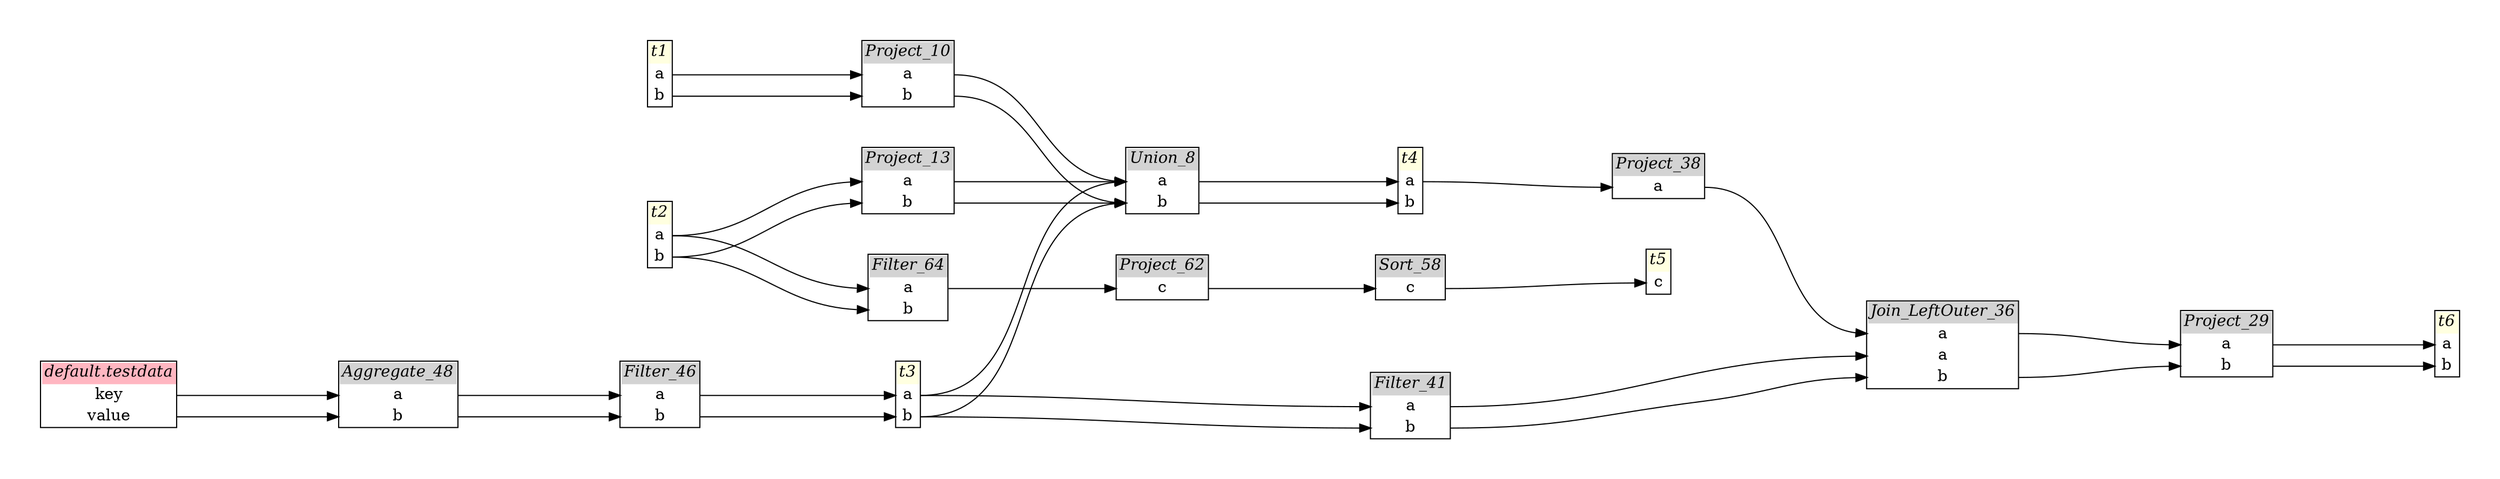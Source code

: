 // Automatically generated by SQLFlowTestSuite


digraph {
  graph [pad="0.5", nodesep="0.5", ranksep="2", fontname="Helvetica"];
  node [shape=plain]
  rankdir=LR;

  
"Aggregate_48" [label=<
<table border="1" cellborder="0" cellspacing="0">
  <tr><td bgcolor="lightgray"><i>Aggregate_48</i></td></tr>
  <tr><td port="0">a</td></tr>
<tr><td port="1">b</td></tr>
</table>>];
         

"Filter_41" [label=<
<table border="1" cellborder="0" cellspacing="0">
  <tr><td bgcolor="lightgray"><i>Filter_41</i></td></tr>
  <tr><td port="0">a</td></tr>
<tr><td port="1">b</td></tr>
</table>>];
         

"Filter_46" [label=<
<table border="1" cellborder="0" cellspacing="0">
  <tr><td bgcolor="lightgray"><i>Filter_46</i></td></tr>
  <tr><td port="0">a</td></tr>
<tr><td port="1">b</td></tr>
</table>>];
         

"Filter_64" [label=<
<table border="1" cellborder="0" cellspacing="0">
  <tr><td bgcolor="lightgray"><i>Filter_64</i></td></tr>
  <tr><td port="0">a</td></tr>
<tr><td port="1">b</td></tr>
</table>>];
         

"Join_LeftOuter_36" [label=<
<table border="1" cellborder="0" cellspacing="0">
  <tr><td bgcolor="lightgray"><i>Join_LeftOuter_36</i></td></tr>
  <tr><td port="0">a</td></tr>
<tr><td port="1">a</td></tr>
<tr><td port="2">b</td></tr>
</table>>];
         

"Project_10" [label=<
<table border="1" cellborder="0" cellspacing="0">
  <tr><td bgcolor="lightgray"><i>Project_10</i></td></tr>
  <tr><td port="0">a</td></tr>
<tr><td port="1">b</td></tr>
</table>>];
         

"Project_13" [label=<
<table border="1" cellborder="0" cellspacing="0">
  <tr><td bgcolor="lightgray"><i>Project_13</i></td></tr>
  <tr><td port="0">a</td></tr>
<tr><td port="1">b</td></tr>
</table>>];
         

"Project_29" [label=<
<table border="1" cellborder="0" cellspacing="0">
  <tr><td bgcolor="lightgray"><i>Project_29</i></td></tr>
  <tr><td port="0">a</td></tr>
<tr><td port="1">b</td></tr>
</table>>];
         

"Project_38" [label=<
<table border="1" cellborder="0" cellspacing="0">
  <tr><td bgcolor="lightgray"><i>Project_38</i></td></tr>
  <tr><td port="0">a</td></tr>
</table>>];
         

"Project_62" [label=<
<table border="1" cellborder="0" cellspacing="0">
  <tr><td bgcolor="lightgray"><i>Project_62</i></td></tr>
  <tr><td port="0">c</td></tr>
</table>>];
         

"Sort_58" [label=<
<table border="1" cellborder="0" cellspacing="0">
  <tr><td bgcolor="lightgray"><i>Sort_58</i></td></tr>
  <tr><td port="0">c</td></tr>
</table>>];
         

"Union_8" [label=<
<table border="1" cellborder="0" cellspacing="0">
  <tr><td bgcolor="lightgray"><i>Union_8</i></td></tr>
  <tr><td port="0">a</td></tr>
<tr><td port="1">b</td></tr>
</table>>];
         

"default.testdata" [label=<
<table border="1" cellborder="0" cellspacing="0">
  <tr><td bgcolor="lightpink"><i>default.testdata</i></td></tr>
  <tr><td port="0">key</td></tr>
<tr><td port="1">value</td></tr>
</table>>];
       

"t1" [label=<
<table border="1" cellborder="0" cellspacing="0">
  <tr><td bgcolor="lightyellow"><i>t1</i></td></tr>
  <tr><td port="0">a</td></tr>
<tr><td port="1">b</td></tr>
</table>>];
       

"t1" [label=<
<table border="1" cellborder="0" cellspacing="0">
  <tr><td bgcolor="lightyellow"><i>t1</i></td></tr>
  <tr><td port="0">a</td></tr>
<tr><td port="1">b</td></tr>
</table>>];
       

"t2" [label=<
<table border="1" cellborder="0" cellspacing="0">
  <tr><td bgcolor="lightyellow"><i>t2</i></td></tr>
  <tr><td port="0">a</td></tr>
<tr><td port="1">b</td></tr>
</table>>];
       

"t2" [label=<
<table border="1" cellborder="0" cellspacing="0">
  <tr><td bgcolor="lightyellow"><i>t2</i></td></tr>
  <tr><td port="0">a</td></tr>
<tr><td port="1">b</td></tr>
</table>>];
       

"t2" [label=<
<table border="1" cellborder="0" cellspacing="0">
  <tr><td bgcolor="lightyellow"><i>t2</i></td></tr>
  <tr><td port="0">a</td></tr>
<tr><td port="1">b</td></tr>
</table>>];
       

"t3" [label=<
<table border="1" cellborder="0" cellspacing="0">
  <tr><td bgcolor="lightyellow"><i>t3</i></td></tr>
  <tr><td port="0">a</td></tr>
<tr><td port="1">b</td></tr>
</table>>];
       

"t3" [label=<
<table border="1" cellborder="0" cellspacing="0">
  <tr><td bgcolor="lightyellow"><i>t3</i></td></tr>
  <tr><td port="0">a</td></tr>
<tr><td port="1">b</td></tr>
</table>>];
       

"t3" [label=<
<table border="1" cellborder="0" cellspacing="0">
  <tr><td bgcolor="lightyellow"><i>t3</i></td></tr>
  <tr><td port="0">a</td></tr>
<tr><td port="1">b</td></tr>
</table>>];
             

"t4" [label=<
<table border="1" cellborder="0" cellspacing="0">
  <tr><td bgcolor="lightyellow"><i>t4</i></td></tr>
  <tr><td port="0">a</td></tr>
<tr><td port="1">b</td></tr>
</table>>];
       

"t4" [label=<
<table border="1" cellborder="0" cellspacing="0">
  <tr><td bgcolor="lightyellow"><i>t4</i></td></tr>
  <tr><td port="0">a</td></tr>
<tr><td port="1">b</td></tr>
</table>>];
             

"t5" [label=<
<table border="1" cellborder="0" cellspacing="0">
  <tr><td bgcolor="lightyellow"><i>t5</i></td></tr>
  <tr><td port="0">c</td></tr>
</table>>];
             

"t6" [label=<
<table border="1" cellborder="0" cellspacing="0">
  <tr><td bgcolor="lightyellow"><i>t6</i></td></tr>
  <tr><td port="0">a</td></tr>
<tr><td port="1">b</td></tr>
</table>>];
             
  "Aggregate_48":0 -> "Filter_46":0;
"Aggregate_48":1 -> "Filter_46":1;
"Filter_41":0 -> "Join_LeftOuter_36":1;
"Filter_41":1 -> "Join_LeftOuter_36":2;
"Filter_46":0 -> "t3":0;
"Filter_46":1 -> "t3":1;
"Filter_64":0 -> "Project_62":0;
"Join_LeftOuter_36":0 -> "Project_29":0;
"Join_LeftOuter_36":2 -> "Project_29":1;
"Project_10":0 -> "Union_8":0
"Project_10":1 -> "Union_8":1
"Project_13":0 -> "Union_8":0
"Project_13":1 -> "Union_8":1
"Project_29":0 -> "t6":0;
"Project_29":1 -> "t6":1;
"Project_38":0 -> "Join_LeftOuter_36":0;
"Project_62":0 -> "Sort_58":0;
"Sort_58":0 -> "t5":0;
"Union_8":0 -> "t4":0;
"Union_8":1 -> "t4":1;
"default.testdata":0 -> "Aggregate_48":0;
"default.testdata":1 -> "Aggregate_48":1;
"t1":0 -> "Project_10":0;
"t1":1 -> "Project_10":1;
"t2":0 -> "Filter_64":0;
"t2":0 -> "Project_13":0;
"t2":1 -> "Filter_64":1;
"t2":1 -> "Project_13":1;
"t3":0 -> "Filter_41":0;
"t3":0 -> "Union_8":0
"t3":1 -> "Filter_41":1;
"t3":1 -> "Union_8":1
"t4":0 -> "Project_38":0;
}
       
